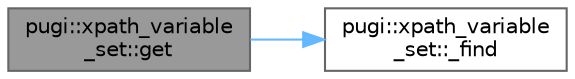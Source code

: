 digraph "pugi::xpath_variable_set::get"
{
 // INTERACTIVE_SVG=YES
 // LATEX_PDF_SIZE
  bgcolor="transparent";
  edge [fontname=Helvetica,fontsize=10,labelfontname=Helvetica,labelfontsize=10];
  node [fontname=Helvetica,fontsize=10,shape=box,height=0.2,width=0.4];
  rankdir="LR";
  Node1 [id="Node000001",label="pugi::xpath_variable\l_set::get",height=0.2,width=0.4,color="gray40", fillcolor="grey60", style="filled", fontcolor="black",tooltip=" "];
  Node1 -> Node2 [id="edge1_Node000001_Node000002",color="steelblue1",style="solid",tooltip=" "];
  Node2 [id="Node000002",label="pugi::xpath_variable\l_set::_find",height=0.2,width=0.4,color="grey40", fillcolor="white", style="filled",URL="$de/dfa/classpugi_1_1xpath__variable__set.html#ad5cdee3542fb03d310fad44a68026e18",tooltip=" "];
}

